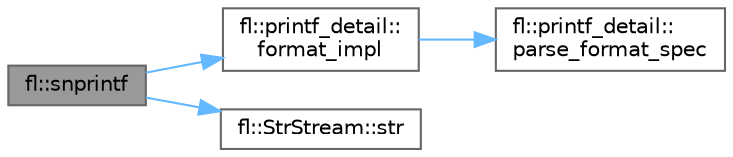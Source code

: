 digraph "fl::snprintf"
{
 // INTERACTIVE_SVG=YES
 // LATEX_PDF_SIZE
  bgcolor="transparent";
  edge [fontname=Helvetica,fontsize=10,labelfontname=Helvetica,labelfontsize=10];
  node [fontname=Helvetica,fontsize=10,shape=box,height=0.2,width=0.4];
  rankdir="LR";
  Node1 [id="Node000001",label="fl::snprintf",height=0.2,width=0.4,color="gray40", fillcolor="grey60", style="filled", fontcolor="black",tooltip="Snprintf-like formatting function that writes to a buffer."];
  Node1 -> Node2 [id="edge1_Node000001_Node000002",color="steelblue1",style="solid",tooltip=" "];
  Node2 [id="Node000002",label="fl::printf_detail::\lformat_impl",height=0.2,width=0.4,color="grey40", fillcolor="white", style="filled",URL="$d2/de0/namespacefl_1_1printf__detail_a73eecb8f0495b3f5b679b0e395e97e01.html#a73eecb8f0495b3f5b679b0e395e97e01",tooltip=" "];
  Node2 -> Node3 [id="edge2_Node000002_Node000003",color="steelblue1",style="solid",tooltip=" "];
  Node3 [id="Node000003",label="fl::printf_detail::\lparse_format_spec",height=0.2,width=0.4,color="grey40", fillcolor="white", style="filled",URL="$d2/de0/namespacefl_1_1printf__detail_ac9026cabf78c126af3df04b25bccad80.html#ac9026cabf78c126af3df04b25bccad80",tooltip=" "];
  Node1 -> Node4 [id="edge3_Node000001_Node000004",color="steelblue1",style="solid",tooltip=" "];
  Node4 [id="Node000004",label="fl::StrStream::str",height=0.2,width=0.4,color="grey40", fillcolor="white", style="filled",URL="$d4/dc6/classfl_1_1_str_stream_a7d3a31207341b3c08c26551d824861a4.html#a7d3a31207341b3c08c26551d824861a4",tooltip=" "];
}

